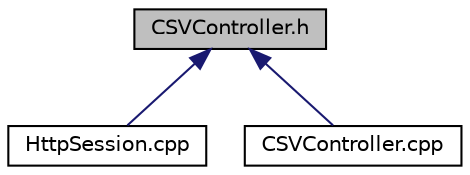 digraph "CSVController.h"
{
  edge [fontname="Helvetica",fontsize="10",labelfontname="Helvetica",labelfontsize="10"];
  node [fontname="Helvetica",fontsize="10",shape=record];
  Node3 [label="CSVController.h",height=0.2,width=0.4,color="black", fillcolor="grey75", style="filled", fontcolor="black"];
  Node3 -> Node4 [dir="back",color="midnightblue",fontsize="10",style="solid",fontname="Helvetica"];
  Node4 [label="HttpSession.cpp",height=0.2,width=0.4,color="black", fillcolor="white", style="filled",URL="$_http_session_8cpp.html"];
  Node3 -> Node5 [dir="back",color="midnightblue",fontsize="10",style="solid",fontname="Helvetica"];
  Node5 [label="CSVController.cpp",height=0.2,width=0.4,color="black", fillcolor="white", style="filled",URL="$_c_s_v_controller_8cpp.html"];
}
